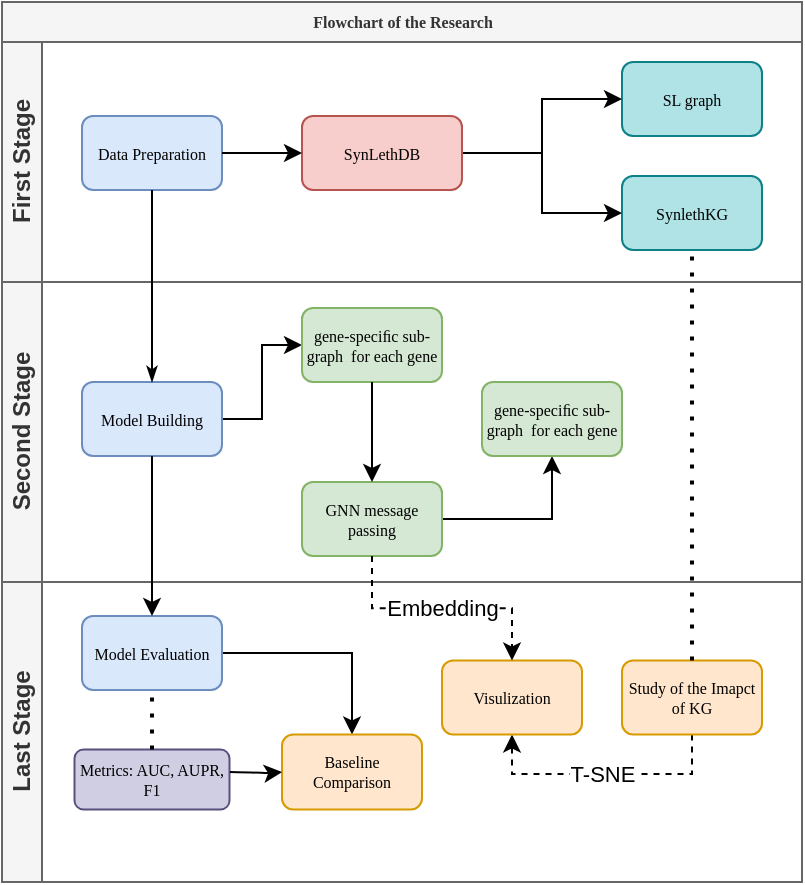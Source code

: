 <mxfile version="14.7.7" type="github">
  <diagram name="Page-1" id="c7488fd3-1785-93aa-aadb-54a6760d102a">
    <mxGraphModel dx="701" dy="572" grid="1" gridSize="10" guides="1" tooltips="1" connect="1" arrows="1" fold="1" page="1" pageScale="1" pageWidth="1100" pageHeight="850" background="none" math="0" shadow="0">
      <root>
        <mxCell id="0" />
        <mxCell id="1" parent="0" />
        <mxCell id="2b4e8129b02d487f-1" value="Flowchart of the Research" style="swimlane;html=1;childLayout=stackLayout;horizontal=1;startSize=20;horizontalStack=0;rounded=0;shadow=0;labelBackgroundColor=none;strokeWidth=1;fontFamily=Verdana;fontSize=8;align=center;fillColor=#f5f5f5;strokeColor=#666666;fontColor=#333333;" parent="1" vertex="1">
          <mxGeometry x="180" y="70" width="400" height="440" as="geometry" />
        </mxCell>
        <mxCell id="2b4e8129b02d487f-2" value="First Stage&lt;br&gt;" style="swimlane;html=1;startSize=20;horizontal=0;fillColor=#f5f5f5;strokeColor=#666666;rounded=0;fontColor=#333333;" parent="2b4e8129b02d487f-1" vertex="1">
          <mxGeometry y="20" width="400" height="120" as="geometry" />
        </mxCell>
        <mxCell id="2b4e8129b02d487f-6" value="Data Preparation" style="rounded=1;whiteSpace=wrap;html=1;shadow=0;labelBackgroundColor=none;strokeWidth=1;fontFamily=Verdana;fontSize=8;align=center;fillColor=#dae8fc;strokeColor=#6c8ebf;" parent="2b4e8129b02d487f-2" vertex="1">
          <mxGeometry x="40" y="37.0" width="70" height="37" as="geometry" />
        </mxCell>
        <mxCell id="zZcNKYi_-tcSvA1h87jL-3" value="SL graph" style="rounded=1;whiteSpace=wrap;html=1;shadow=0;labelBackgroundColor=none;strokeWidth=1;fontFamily=Verdana;fontSize=8;align=center;fillColor=#b0e3e6;strokeColor=#0e8088;" parent="2b4e8129b02d487f-2" vertex="1">
          <mxGeometry x="310" y="10.0" width="70" height="37" as="geometry" />
        </mxCell>
        <mxCell id="zZcNKYi_-tcSvA1h87jL-5" value="SynlethKG" style="rounded=1;whiteSpace=wrap;html=1;shadow=0;labelBackgroundColor=none;strokeWidth=1;fontFamily=Verdana;fontSize=8;align=center;fillColor=#b0e3e6;strokeColor=#0e8088;" parent="2b4e8129b02d487f-2" vertex="1">
          <mxGeometry x="310" y="67.0" width="70" height="37" as="geometry" />
        </mxCell>
        <mxCell id="GFOZkpKY2ZgL8WLPGmoW-40" style="edgeStyle=orthogonalEdgeStyle;rounded=0;orthogonalLoop=1;jettySize=auto;html=1;exitX=1;exitY=0.5;exitDx=0;exitDy=0;entryX=0;entryY=0.5;entryDx=0;entryDy=0;" edge="1" parent="2b4e8129b02d487f-2" source="zZcNKYi_-tcSvA1h87jL-7" target="zZcNKYi_-tcSvA1h87jL-5">
          <mxGeometry relative="1" as="geometry" />
        </mxCell>
        <mxCell id="GFOZkpKY2ZgL8WLPGmoW-42" style="edgeStyle=orthogonalEdgeStyle;rounded=0;orthogonalLoop=1;jettySize=auto;html=1;exitX=1;exitY=0.5;exitDx=0;exitDy=0;entryX=0;entryY=0.5;entryDx=0;entryDy=0;" edge="1" parent="2b4e8129b02d487f-2" source="zZcNKYi_-tcSvA1h87jL-7" target="zZcNKYi_-tcSvA1h87jL-3">
          <mxGeometry relative="1" as="geometry" />
        </mxCell>
        <mxCell id="zZcNKYi_-tcSvA1h87jL-7" value="SynLethDB" style="rounded=1;whiteSpace=wrap;html=1;shadow=0;labelBackgroundColor=none;strokeWidth=1;fontFamily=Verdana;fontSize=8;align=center;fillColor=#f8cecc;strokeColor=#b85450;" parent="2b4e8129b02d487f-2" vertex="1">
          <mxGeometry x="150" y="37" width="80" height="37" as="geometry" />
        </mxCell>
        <mxCell id="zZcNKYi_-tcSvA1h87jL-8" value="" style="edgeStyle=orthogonalEdgeStyle;rounded=0;orthogonalLoop=1;jettySize=auto;html=1;" parent="2b4e8129b02d487f-2" source="2b4e8129b02d487f-6" target="zZcNKYi_-tcSvA1h87jL-7" edge="1">
          <mxGeometry relative="1" as="geometry" />
        </mxCell>
        <mxCell id="2b4e8129b02d487f-3" value="Second Stage" style="swimlane;html=1;startSize=20;horizontal=0;fillColor=#f5f5f5;strokeColor=#666666;fontColor=#333333;" parent="2b4e8129b02d487f-1" vertex="1">
          <mxGeometry y="140" width="400" height="150" as="geometry" />
        </mxCell>
        <mxCell id="GFOZkpKY2ZgL8WLPGmoW-52" style="edgeStyle=orthogonalEdgeStyle;rounded=0;orthogonalLoop=1;jettySize=auto;html=1;exitX=1;exitY=0.5;exitDx=0;exitDy=0;entryX=0;entryY=0.5;entryDx=0;entryDy=0;" edge="1" parent="2b4e8129b02d487f-3" source="2b4e8129b02d487f-12" target="zZcNKYi_-tcSvA1h87jL-9">
          <mxGeometry relative="1" as="geometry" />
        </mxCell>
        <mxCell id="2b4e8129b02d487f-12" value="Model Building" style="rounded=1;whiteSpace=wrap;html=1;shadow=0;labelBackgroundColor=none;strokeWidth=1;fontFamily=Verdana;fontSize=8;align=center;fillColor=#dae8fc;strokeColor=#6c8ebf;" parent="2b4e8129b02d487f-3" vertex="1">
          <mxGeometry x="40" y="50.0" width="70" height="37" as="geometry" />
        </mxCell>
        <mxCell id="zZcNKYi_-tcSvA1h87jL-9" value="gene-speciﬁc sub-graph &amp;nbsp;for each gene" style="rounded=1;whiteSpace=wrap;html=1;shadow=0;labelBackgroundColor=none;strokeWidth=1;fontFamily=Verdana;fontSize=8;align=center;fillColor=#d5e8d4;strokeColor=#82b366;" parent="2b4e8129b02d487f-3" vertex="1">
          <mxGeometry x="150" y="13.0" width="70" height="37" as="geometry" />
        </mxCell>
        <mxCell id="GFOZkpKY2ZgL8WLPGmoW-53" style="edgeStyle=orthogonalEdgeStyle;rounded=0;orthogonalLoop=1;jettySize=auto;html=1;exitX=1;exitY=0.5;exitDx=0;exitDy=0;entryX=0.5;entryY=1;entryDx=0;entryDy=0;" edge="1" parent="2b4e8129b02d487f-3" source="zZcNKYi_-tcSvA1h87jL-11" target="zZcNKYi_-tcSvA1h87jL-13">
          <mxGeometry relative="1" as="geometry" />
        </mxCell>
        <mxCell id="zZcNKYi_-tcSvA1h87jL-11" value="GNN message passing" style="rounded=1;whiteSpace=wrap;html=1;shadow=0;labelBackgroundColor=none;strokeWidth=1;fontFamily=Verdana;fontSize=8;align=center;fillColor=#d5e8d4;strokeColor=#82b366;" parent="2b4e8129b02d487f-3" vertex="1">
          <mxGeometry x="150" y="100.0" width="70" height="37" as="geometry" />
        </mxCell>
        <mxCell id="zZcNKYi_-tcSvA1h87jL-12" value="" style="edgeStyle=orthogonalEdgeStyle;rounded=0;orthogonalLoop=1;jettySize=auto;html=1;" parent="2b4e8129b02d487f-3" source="zZcNKYi_-tcSvA1h87jL-9" target="zZcNKYi_-tcSvA1h87jL-11" edge="1">
          <mxGeometry relative="1" as="geometry" />
        </mxCell>
        <mxCell id="zZcNKYi_-tcSvA1h87jL-13" value="gene-speciﬁc sub-graph &amp;nbsp;for each gene" style="rounded=1;whiteSpace=wrap;html=1;shadow=0;labelBackgroundColor=none;strokeWidth=1;fontFamily=Verdana;fontSize=8;align=center;fillColor=#d5e8d4;strokeColor=#82b366;" parent="2b4e8129b02d487f-3" vertex="1">
          <mxGeometry x="240" y="50.0" width="70" height="37" as="geometry" />
        </mxCell>
        <mxCell id="2b4e8129b02d487f-4" value="Last Stage" style="swimlane;html=1;startSize=20;horizontal=0;fillColor=#f5f5f5;strokeColor=#666666;fontColor=#333333;" parent="2b4e8129b02d487f-1" vertex="1">
          <mxGeometry y="290" width="400" height="150" as="geometry" />
        </mxCell>
        <mxCell id="GFOZkpKY2ZgL8WLPGmoW-50" style="edgeStyle=orthogonalEdgeStyle;rounded=0;orthogonalLoop=1;jettySize=auto;html=1;exitX=1;exitY=0.5;exitDx=0;exitDy=0;entryX=0.5;entryY=0;entryDx=0;entryDy=0;" edge="1" parent="2b4e8129b02d487f-4" source="2b4e8129b02d487f-14" target="GFOZkpKY2ZgL8WLPGmoW-12">
          <mxGeometry relative="1" as="geometry" />
        </mxCell>
        <mxCell id="2b4e8129b02d487f-14" value="Model Evaluation" style="rounded=1;whiteSpace=wrap;html=1;shadow=0;labelBackgroundColor=none;strokeWidth=1;fontFamily=Verdana;fontSize=8;align=center;fillColor=#dae8fc;strokeColor=#6c8ebf;" parent="2b4e8129b02d487f-4" vertex="1">
          <mxGeometry x="40" y="17.0" width="70" height="37" as="geometry" />
        </mxCell>
        <mxCell id="GFOZkpKY2ZgL8WLPGmoW-1" value="Metrics: AUC, AUPR, F1" style="whiteSpace=wrap;html=1;rounded=1;shadow=0;fontFamily=Verdana;fontSize=8;strokeWidth=1;fillColor=#d0cee2;strokeColor=#56517e;" vertex="1" parent="2b4e8129b02d487f-4">
          <mxGeometry x="36.25" y="83.75" width="77.5" height="30" as="geometry" />
        </mxCell>
        <mxCell id="GFOZkpKY2ZgL8WLPGmoW-12" value="Baseline Comparison" style="whiteSpace=wrap;html=1;rounded=1;shadow=0;fontFamily=Verdana;fontSize=8;strokeWidth=1;fillColor=#ffe6cc;strokeColor=#d79b00;" vertex="1" parent="2b4e8129b02d487f-4">
          <mxGeometry x="140" y="76.25" width="70" height="37.5" as="geometry" />
        </mxCell>
        <mxCell id="GFOZkpKY2ZgL8WLPGmoW-13" value="" style="edgeStyle=orthogonalEdgeStyle;curved=1;rounded=0;orthogonalLoop=1;jettySize=auto;html=1;" edge="1" parent="2b4e8129b02d487f-4" target="GFOZkpKY2ZgL8WLPGmoW-12">
          <mxGeometry relative="1" as="geometry">
            <mxPoint x="114" y="95" as="sourcePoint" />
          </mxGeometry>
        </mxCell>
        <mxCell id="GFOZkpKY2ZgL8WLPGmoW-57" value="T-SNE" style="edgeStyle=orthogonalEdgeStyle;rounded=0;orthogonalLoop=1;jettySize=auto;html=1;exitX=0.5;exitY=1;exitDx=0;exitDy=0;entryX=0.5;entryY=1;entryDx=0;entryDy=0;dashed=1;strokeColor=#000000;" edge="1" parent="2b4e8129b02d487f-4" source="GFOZkpKY2ZgL8WLPGmoW-19" target="GFOZkpKY2ZgL8WLPGmoW-24">
          <mxGeometry relative="1" as="geometry">
            <Array as="points">
              <mxPoint x="345" y="96" />
              <mxPoint x="255" y="96" />
            </Array>
          </mxGeometry>
        </mxCell>
        <mxCell id="GFOZkpKY2ZgL8WLPGmoW-19" value="Study of the Imapct of KG" style="rounded=1;whiteSpace=wrap;html=1;shadow=0;labelBackgroundColor=none;strokeWidth=1;fontFamily=Verdana;fontSize=8;align=center;fillColor=#ffe6cc;strokeColor=#d79b00;" vertex="1" parent="2b4e8129b02d487f-4">
          <mxGeometry x="310" y="39.25" width="70" height="37" as="geometry" />
        </mxCell>
        <mxCell id="GFOZkpKY2ZgL8WLPGmoW-24" value="Visulization" style="rounded=1;whiteSpace=wrap;html=1;shadow=0;labelBackgroundColor=none;strokeWidth=1;fontFamily=Verdana;fontSize=8;align=center;fillColor=#ffe6cc;strokeColor=#d79b00;" vertex="1" parent="2b4e8129b02d487f-4">
          <mxGeometry x="220" y="39.25" width="70" height="37" as="geometry" />
        </mxCell>
        <mxCell id="GFOZkpKY2ZgL8WLPGmoW-35" value="" style="endArrow=none;dashed=1;html=1;dashPattern=1 3;strokeWidth=2;exitX=0.5;exitY=0;exitDx=0;exitDy=0;entryX=0.5;entryY=1;entryDx=0;entryDy=0;" edge="1" parent="2b4e8129b02d487f-4" source="GFOZkpKY2ZgL8WLPGmoW-1" target="2b4e8129b02d487f-14">
          <mxGeometry width="50" height="50" relative="1" as="geometry">
            <mxPoint x="320" y="-60" as="sourcePoint" />
            <mxPoint x="370" y="-110" as="targetPoint" />
          </mxGeometry>
        </mxCell>
        <mxCell id="2b4e8129b02d487f-24" style="edgeStyle=orthogonalEdgeStyle;rounded=0;html=1;labelBackgroundColor=none;startArrow=none;startFill=0;startSize=5;endArrow=classicThin;endFill=1;endSize=5;jettySize=auto;orthogonalLoop=1;strokeWidth=1;fontFamily=Verdana;fontSize=8" parent="2b4e8129b02d487f-1" source="2b4e8129b02d487f-6" target="2b4e8129b02d487f-12" edge="1">
          <mxGeometry relative="1" as="geometry" />
        </mxCell>
        <mxCell id="GFOZkpKY2ZgL8WLPGmoW-7" value="" style="endArrow=classic;html=1;exitX=0.5;exitY=1;exitDx=0;exitDy=0;entryX=0.5;entryY=0;entryDx=0;entryDy=0;" edge="1" parent="2b4e8129b02d487f-1" source="2b4e8129b02d487f-12" target="2b4e8129b02d487f-14">
          <mxGeometry width="50" height="50" relative="1" as="geometry">
            <mxPoint x="230" y="360" as="sourcePoint" />
            <mxPoint x="280" y="310" as="targetPoint" />
          </mxGeometry>
        </mxCell>
        <mxCell id="GFOZkpKY2ZgL8WLPGmoW-23" value="" style="endArrow=none;dashed=1;html=1;dashPattern=1 3;strokeWidth=2;entryX=0.5;entryY=1;entryDx=0;entryDy=0;exitX=0.5;exitY=0;exitDx=0;exitDy=0;" edge="1" parent="2b4e8129b02d487f-1" source="GFOZkpKY2ZgL8WLPGmoW-19" target="zZcNKYi_-tcSvA1h87jL-5">
          <mxGeometry width="50" height="50" relative="1" as="geometry">
            <mxPoint x="240" y="260" as="sourcePoint" />
            <mxPoint x="290" y="210" as="targetPoint" />
            <Array as="points" />
          </mxGeometry>
        </mxCell>
        <mxCell id="GFOZkpKY2ZgL8WLPGmoW-56" value="Embedding" style="edgeStyle=orthogonalEdgeStyle;orthogonalLoop=1;jettySize=auto;html=1;exitX=0.5;exitY=1;exitDx=0;exitDy=0;entryX=0.5;entryY=0;entryDx=0;entryDy=0;rounded=0;dashed=1;" edge="1" parent="2b4e8129b02d487f-1" source="zZcNKYi_-tcSvA1h87jL-11" target="GFOZkpKY2ZgL8WLPGmoW-24">
          <mxGeometry relative="1" as="geometry" />
        </mxCell>
      </root>
    </mxGraphModel>
  </diagram>
</mxfile>
